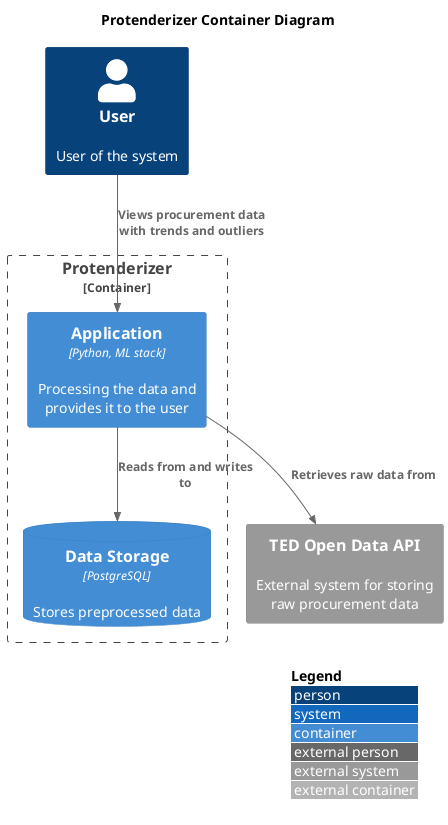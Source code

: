 @startuml protenderizer
!include <C4/C4_Container.puml>

LAYOUT_TOP_DOWN()
'LAYOUT_AS_SKETCH()
LAYOUT_WITH_LEGEND()

title Protenderizer Container Diagram

Person(user, "User", "User of the system")

System_Ext(ted, "TED Open Data API", "External system for storing raw procurement data")

Container_Boundary(main_system, "Protenderizer") {
    Container(application, "Application", "Python, ML stack", "Processing the data and provides it to the user")
    ContainerDb(data_storage, "Data Storage", "PostgreSQL", "Stores preprocessed data")
}

Rel(user, application, "Views procurement data with trends and outliers")
Rel(application, ted, "Retrieves raw data from")
Rel(application, data_storage, "Reads from and writes to")

@enduml
